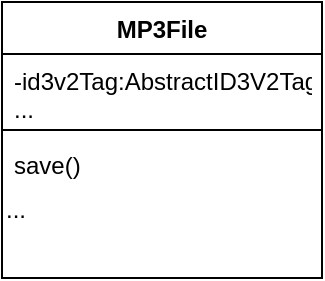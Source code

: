 <mxfile version="13.3.1" type="device"><diagram id="C5RBs43oDa-KdzZeNtuy" name="Page-1"><mxGraphModel dx="1024" dy="1761" grid="1" gridSize="10" guides="1" tooltips="1" connect="1" arrows="1" fold="1" page="1" pageScale="1" pageWidth="827" pageHeight="1169" math="0" shadow="0"><root><mxCell id="WIyWlLk6GJQsqaUBKTNV-0"/><mxCell id="WIyWlLk6GJQsqaUBKTNV-1" parent="WIyWlLk6GJQsqaUBKTNV-0"/><mxCell id="6LrHwtiSQfRIIv5fi8Tc-0" value="MP3File" style="swimlane;fontStyle=1;align=center;verticalAlign=top;childLayout=stackLayout;horizontal=1;startSize=26;horizontalStack=0;resizeParent=1;resizeLast=0;collapsible=1;marginBottom=0;rounded=0;shadow=0;strokeWidth=1;" vertex="1" parent="WIyWlLk6GJQsqaUBKTNV-1"><mxGeometry y="-340" width="160" height="138" as="geometry"><mxRectangle x="230" y="140" width="160" height="26" as="alternateBounds"/></mxGeometry></mxCell><mxCell id="6LrHwtiSQfRIIv5fi8Tc-1" value="-id3v2Tag:AbstractID3V2Tag&#10;..." style="text;align=left;verticalAlign=top;spacingLeft=4;spacingRight=4;overflow=hidden;rotatable=0;points=[[0,0.5],[1,0.5]];portConstraint=eastwest;" vertex="1" parent="6LrHwtiSQfRIIv5fi8Tc-0"><mxGeometry y="26" width="160" height="34" as="geometry"/></mxCell><mxCell id="6LrHwtiSQfRIIv5fi8Tc-2" value="" style="line;html=1;strokeWidth=1;align=left;verticalAlign=middle;spacingTop=-1;spacingLeft=3;spacingRight=3;rotatable=0;labelPosition=right;points=[];portConstraint=eastwest;" vertex="1" parent="6LrHwtiSQfRIIv5fi8Tc-0"><mxGeometry y="60" width="160" height="8" as="geometry"/></mxCell><mxCell id="6LrHwtiSQfRIIv5fi8Tc-3" value="save()" style="text;align=left;verticalAlign=top;spacingLeft=4;spacingRight=4;overflow=hidden;rotatable=0;points=[[0,0.5],[1,0.5]];portConstraint=eastwest;" vertex="1" parent="6LrHwtiSQfRIIv5fi8Tc-0"><mxGeometry y="68" width="160" height="26" as="geometry"/></mxCell><mxCell id="6LrHwtiSQfRIIv5fi8Tc-4" value="..." style="text;html=1;align=left;verticalAlign=middle;resizable=0;points=[];autosize=1;" vertex="1" parent="6LrHwtiSQfRIIv5fi8Tc-0"><mxGeometry y="94" width="160" height="20" as="geometry"/></mxCell></root></mxGraphModel></diagram></mxfile>